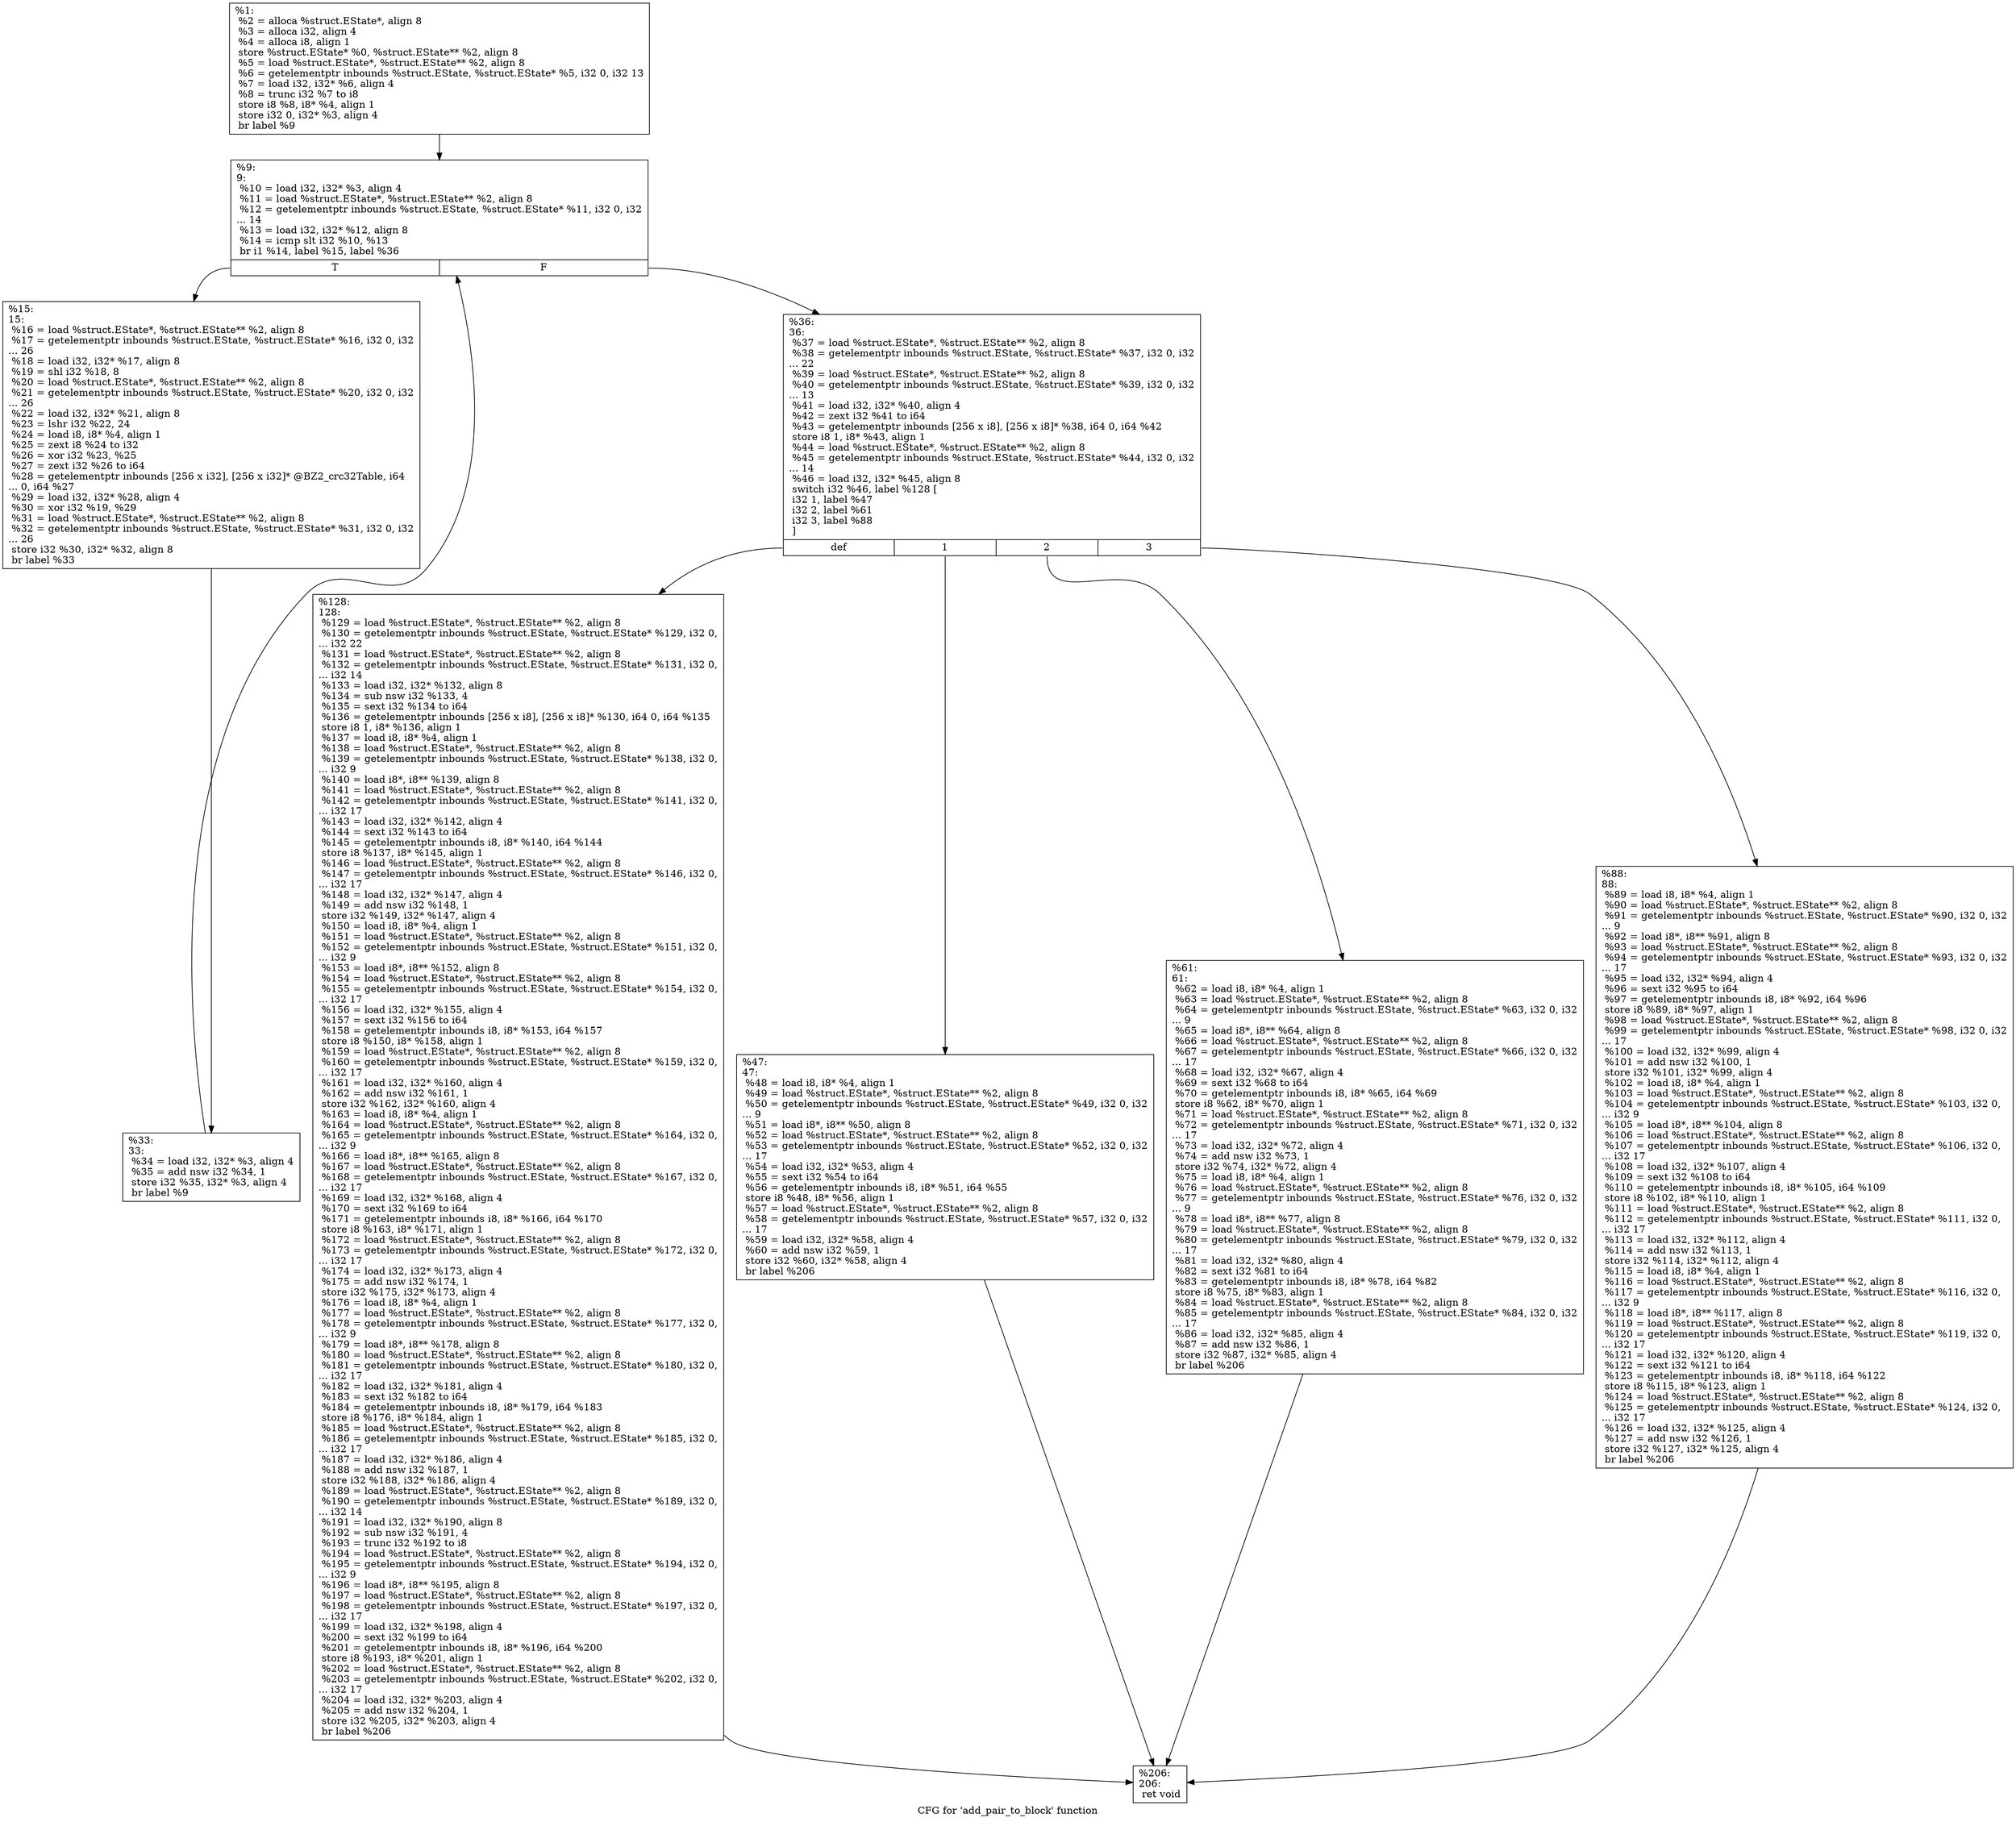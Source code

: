 digraph "CFG for 'add_pair_to_block' function" {
	label="CFG for 'add_pair_to_block' function";

	Node0x127bcc0 [shape=record,label="{%1:\l  %2 = alloca %struct.EState*, align 8\l  %3 = alloca i32, align 4\l  %4 = alloca i8, align 1\l  store %struct.EState* %0, %struct.EState** %2, align 8\l  %5 = load %struct.EState*, %struct.EState** %2, align 8\l  %6 = getelementptr inbounds %struct.EState, %struct.EState* %5, i32 0, i32 13\l  %7 = load i32, i32* %6, align 4\l  %8 = trunc i32 %7 to i8\l  store i8 %8, i8* %4, align 1\l  store i32 0, i32* %3, align 4\l  br label %9\l}"];
	Node0x127bcc0 -> Node0x127bdd0;
	Node0x127bdd0 [shape=record,label="{%9:\l9:                                                \l  %10 = load i32, i32* %3, align 4\l  %11 = load %struct.EState*, %struct.EState** %2, align 8\l  %12 = getelementptr inbounds %struct.EState, %struct.EState* %11, i32 0, i32\l... 14\l  %13 = load i32, i32* %12, align 8\l  %14 = icmp slt i32 %10, %13\l  br i1 %14, label %15, label %36\l|{<s0>T|<s1>F}}"];
	Node0x127bdd0:s0 -> Node0x127c3f0;
	Node0x127bdd0:s1 -> Node0x127c440;
	Node0x127c3f0 [shape=record,label="{%15:\l15:                                               \l  %16 = load %struct.EState*, %struct.EState** %2, align 8\l  %17 = getelementptr inbounds %struct.EState, %struct.EState* %16, i32 0, i32\l... 26\l  %18 = load i32, i32* %17, align 8\l  %19 = shl i32 %18, 8\l  %20 = load %struct.EState*, %struct.EState** %2, align 8\l  %21 = getelementptr inbounds %struct.EState, %struct.EState* %20, i32 0, i32\l... 26\l  %22 = load i32, i32* %21, align 8\l  %23 = lshr i32 %22, 24\l  %24 = load i8, i8* %4, align 1\l  %25 = zext i8 %24 to i32\l  %26 = xor i32 %23, %25\l  %27 = zext i32 %26 to i64\l  %28 = getelementptr inbounds [256 x i32], [256 x i32]* @BZ2_crc32Table, i64\l... 0, i64 %27\l  %29 = load i32, i32* %28, align 4\l  %30 = xor i32 %19, %29\l  %31 = load %struct.EState*, %struct.EState** %2, align 8\l  %32 = getelementptr inbounds %struct.EState, %struct.EState* %31, i32 0, i32\l... 26\l  store i32 %30, i32* %32, align 8\l  br label %33\l}"];
	Node0x127c3f0 -> Node0x127e640;
	Node0x127e640 [shape=record,label="{%33:\l33:                                               \l  %34 = load i32, i32* %3, align 4\l  %35 = add nsw i32 %34, 1\l  store i32 %35, i32* %3, align 4\l  br label %9\l}"];
	Node0x127e640 -> Node0x127bdd0;
	Node0x127c440 [shape=record,label="{%36:\l36:                                               \l  %37 = load %struct.EState*, %struct.EState** %2, align 8\l  %38 = getelementptr inbounds %struct.EState, %struct.EState* %37, i32 0, i32\l... 22\l  %39 = load %struct.EState*, %struct.EState** %2, align 8\l  %40 = getelementptr inbounds %struct.EState, %struct.EState* %39, i32 0, i32\l... 13\l  %41 = load i32, i32* %40, align 4\l  %42 = zext i32 %41 to i64\l  %43 = getelementptr inbounds [256 x i8], [256 x i8]* %38, i64 0, i64 %42\l  store i8 1, i8* %43, align 1\l  %44 = load %struct.EState*, %struct.EState** %2, align 8\l  %45 = getelementptr inbounds %struct.EState, %struct.EState* %44, i32 0, i32\l... 14\l  %46 = load i32, i32* %45, align 8\l  switch i32 %46, label %128 [\l    i32 1, label %47\l    i32 2, label %61\l    i32 3, label %88\l  ]\l|{<s0>def|<s1>1|<s2>2|<s3>3}}"];
	Node0x127c440:s0 -> Node0x127ede0;
	Node0x127c440:s1 -> Node0x127ee30;
	Node0x127c440:s2 -> Node0x127ee80;
	Node0x127c440:s3 -> Node0x127eed0;
	Node0x127ee30 [shape=record,label="{%47:\l47:                                               \l  %48 = load i8, i8* %4, align 1\l  %49 = load %struct.EState*, %struct.EState** %2, align 8\l  %50 = getelementptr inbounds %struct.EState, %struct.EState* %49, i32 0, i32\l... 9\l  %51 = load i8*, i8** %50, align 8\l  %52 = load %struct.EState*, %struct.EState** %2, align 8\l  %53 = getelementptr inbounds %struct.EState, %struct.EState* %52, i32 0, i32\l... 17\l  %54 = load i32, i32* %53, align 4\l  %55 = sext i32 %54 to i64\l  %56 = getelementptr inbounds i8, i8* %51, i64 %55\l  store i8 %48, i8* %56, align 1\l  %57 = load %struct.EState*, %struct.EState** %2, align 8\l  %58 = getelementptr inbounds %struct.EState, %struct.EState* %57, i32 0, i32\l... 17\l  %59 = load i32, i32* %58, align 4\l  %60 = add nsw i32 %59, 1\l  store i32 %60, i32* %58, align 4\l  br label %206\l}"];
	Node0x127ee30 -> Node0x127f710;
	Node0x127ee80 [shape=record,label="{%61:\l61:                                               \l  %62 = load i8, i8* %4, align 1\l  %63 = load %struct.EState*, %struct.EState** %2, align 8\l  %64 = getelementptr inbounds %struct.EState, %struct.EState* %63, i32 0, i32\l... 9\l  %65 = load i8*, i8** %64, align 8\l  %66 = load %struct.EState*, %struct.EState** %2, align 8\l  %67 = getelementptr inbounds %struct.EState, %struct.EState* %66, i32 0, i32\l... 17\l  %68 = load i32, i32* %67, align 4\l  %69 = sext i32 %68 to i64\l  %70 = getelementptr inbounds i8, i8* %65, i64 %69\l  store i8 %62, i8* %70, align 1\l  %71 = load %struct.EState*, %struct.EState** %2, align 8\l  %72 = getelementptr inbounds %struct.EState, %struct.EState* %71, i32 0, i32\l... 17\l  %73 = load i32, i32* %72, align 4\l  %74 = add nsw i32 %73, 1\l  store i32 %74, i32* %72, align 4\l  %75 = load i8, i8* %4, align 1\l  %76 = load %struct.EState*, %struct.EState** %2, align 8\l  %77 = getelementptr inbounds %struct.EState, %struct.EState* %76, i32 0, i32\l... 9\l  %78 = load i8*, i8** %77, align 8\l  %79 = load %struct.EState*, %struct.EState** %2, align 8\l  %80 = getelementptr inbounds %struct.EState, %struct.EState* %79, i32 0, i32\l... 17\l  %81 = load i32, i32* %80, align 4\l  %82 = sext i32 %81 to i64\l  %83 = getelementptr inbounds i8, i8* %78, i64 %82\l  store i8 %75, i8* %83, align 1\l  %84 = load %struct.EState*, %struct.EState** %2, align 8\l  %85 = getelementptr inbounds %struct.EState, %struct.EState* %84, i32 0, i32\l... 17\l  %86 = load i32, i32* %85, align 4\l  %87 = add nsw i32 %86, 1\l  store i32 %87, i32* %85, align 4\l  br label %206\l}"];
	Node0x127ee80 -> Node0x127f710;
	Node0x127eed0 [shape=record,label="{%88:\l88:                                               \l  %89 = load i8, i8* %4, align 1\l  %90 = load %struct.EState*, %struct.EState** %2, align 8\l  %91 = getelementptr inbounds %struct.EState, %struct.EState* %90, i32 0, i32\l... 9\l  %92 = load i8*, i8** %91, align 8\l  %93 = load %struct.EState*, %struct.EState** %2, align 8\l  %94 = getelementptr inbounds %struct.EState, %struct.EState* %93, i32 0, i32\l... 17\l  %95 = load i32, i32* %94, align 4\l  %96 = sext i32 %95 to i64\l  %97 = getelementptr inbounds i8, i8* %92, i64 %96\l  store i8 %89, i8* %97, align 1\l  %98 = load %struct.EState*, %struct.EState** %2, align 8\l  %99 = getelementptr inbounds %struct.EState, %struct.EState* %98, i32 0, i32\l... 17\l  %100 = load i32, i32* %99, align 4\l  %101 = add nsw i32 %100, 1\l  store i32 %101, i32* %99, align 4\l  %102 = load i8, i8* %4, align 1\l  %103 = load %struct.EState*, %struct.EState** %2, align 8\l  %104 = getelementptr inbounds %struct.EState, %struct.EState* %103, i32 0,\l... i32 9\l  %105 = load i8*, i8** %104, align 8\l  %106 = load %struct.EState*, %struct.EState** %2, align 8\l  %107 = getelementptr inbounds %struct.EState, %struct.EState* %106, i32 0,\l... i32 17\l  %108 = load i32, i32* %107, align 4\l  %109 = sext i32 %108 to i64\l  %110 = getelementptr inbounds i8, i8* %105, i64 %109\l  store i8 %102, i8* %110, align 1\l  %111 = load %struct.EState*, %struct.EState** %2, align 8\l  %112 = getelementptr inbounds %struct.EState, %struct.EState* %111, i32 0,\l... i32 17\l  %113 = load i32, i32* %112, align 4\l  %114 = add nsw i32 %113, 1\l  store i32 %114, i32* %112, align 4\l  %115 = load i8, i8* %4, align 1\l  %116 = load %struct.EState*, %struct.EState** %2, align 8\l  %117 = getelementptr inbounds %struct.EState, %struct.EState* %116, i32 0,\l... i32 9\l  %118 = load i8*, i8** %117, align 8\l  %119 = load %struct.EState*, %struct.EState** %2, align 8\l  %120 = getelementptr inbounds %struct.EState, %struct.EState* %119, i32 0,\l... i32 17\l  %121 = load i32, i32* %120, align 4\l  %122 = sext i32 %121 to i64\l  %123 = getelementptr inbounds i8, i8* %118, i64 %122\l  store i8 %115, i8* %123, align 1\l  %124 = load %struct.EState*, %struct.EState** %2, align 8\l  %125 = getelementptr inbounds %struct.EState, %struct.EState* %124, i32 0,\l... i32 17\l  %126 = load i32, i32* %125, align 4\l  %127 = add nsw i32 %126, 1\l  store i32 %127, i32* %125, align 4\l  br label %206\l}"];
	Node0x127eed0 -> Node0x127f710;
	Node0x127ede0 [shape=record,label="{%128:\l128:                                              \l  %129 = load %struct.EState*, %struct.EState** %2, align 8\l  %130 = getelementptr inbounds %struct.EState, %struct.EState* %129, i32 0,\l... i32 22\l  %131 = load %struct.EState*, %struct.EState** %2, align 8\l  %132 = getelementptr inbounds %struct.EState, %struct.EState* %131, i32 0,\l... i32 14\l  %133 = load i32, i32* %132, align 8\l  %134 = sub nsw i32 %133, 4\l  %135 = sext i32 %134 to i64\l  %136 = getelementptr inbounds [256 x i8], [256 x i8]* %130, i64 0, i64 %135\l  store i8 1, i8* %136, align 1\l  %137 = load i8, i8* %4, align 1\l  %138 = load %struct.EState*, %struct.EState** %2, align 8\l  %139 = getelementptr inbounds %struct.EState, %struct.EState* %138, i32 0,\l... i32 9\l  %140 = load i8*, i8** %139, align 8\l  %141 = load %struct.EState*, %struct.EState** %2, align 8\l  %142 = getelementptr inbounds %struct.EState, %struct.EState* %141, i32 0,\l... i32 17\l  %143 = load i32, i32* %142, align 4\l  %144 = sext i32 %143 to i64\l  %145 = getelementptr inbounds i8, i8* %140, i64 %144\l  store i8 %137, i8* %145, align 1\l  %146 = load %struct.EState*, %struct.EState** %2, align 8\l  %147 = getelementptr inbounds %struct.EState, %struct.EState* %146, i32 0,\l... i32 17\l  %148 = load i32, i32* %147, align 4\l  %149 = add nsw i32 %148, 1\l  store i32 %149, i32* %147, align 4\l  %150 = load i8, i8* %4, align 1\l  %151 = load %struct.EState*, %struct.EState** %2, align 8\l  %152 = getelementptr inbounds %struct.EState, %struct.EState* %151, i32 0,\l... i32 9\l  %153 = load i8*, i8** %152, align 8\l  %154 = load %struct.EState*, %struct.EState** %2, align 8\l  %155 = getelementptr inbounds %struct.EState, %struct.EState* %154, i32 0,\l... i32 17\l  %156 = load i32, i32* %155, align 4\l  %157 = sext i32 %156 to i64\l  %158 = getelementptr inbounds i8, i8* %153, i64 %157\l  store i8 %150, i8* %158, align 1\l  %159 = load %struct.EState*, %struct.EState** %2, align 8\l  %160 = getelementptr inbounds %struct.EState, %struct.EState* %159, i32 0,\l... i32 17\l  %161 = load i32, i32* %160, align 4\l  %162 = add nsw i32 %161, 1\l  store i32 %162, i32* %160, align 4\l  %163 = load i8, i8* %4, align 1\l  %164 = load %struct.EState*, %struct.EState** %2, align 8\l  %165 = getelementptr inbounds %struct.EState, %struct.EState* %164, i32 0,\l... i32 9\l  %166 = load i8*, i8** %165, align 8\l  %167 = load %struct.EState*, %struct.EState** %2, align 8\l  %168 = getelementptr inbounds %struct.EState, %struct.EState* %167, i32 0,\l... i32 17\l  %169 = load i32, i32* %168, align 4\l  %170 = sext i32 %169 to i64\l  %171 = getelementptr inbounds i8, i8* %166, i64 %170\l  store i8 %163, i8* %171, align 1\l  %172 = load %struct.EState*, %struct.EState** %2, align 8\l  %173 = getelementptr inbounds %struct.EState, %struct.EState* %172, i32 0,\l... i32 17\l  %174 = load i32, i32* %173, align 4\l  %175 = add nsw i32 %174, 1\l  store i32 %175, i32* %173, align 4\l  %176 = load i8, i8* %4, align 1\l  %177 = load %struct.EState*, %struct.EState** %2, align 8\l  %178 = getelementptr inbounds %struct.EState, %struct.EState* %177, i32 0,\l... i32 9\l  %179 = load i8*, i8** %178, align 8\l  %180 = load %struct.EState*, %struct.EState** %2, align 8\l  %181 = getelementptr inbounds %struct.EState, %struct.EState* %180, i32 0,\l... i32 17\l  %182 = load i32, i32* %181, align 4\l  %183 = sext i32 %182 to i64\l  %184 = getelementptr inbounds i8, i8* %179, i64 %183\l  store i8 %176, i8* %184, align 1\l  %185 = load %struct.EState*, %struct.EState** %2, align 8\l  %186 = getelementptr inbounds %struct.EState, %struct.EState* %185, i32 0,\l... i32 17\l  %187 = load i32, i32* %186, align 4\l  %188 = add nsw i32 %187, 1\l  store i32 %188, i32* %186, align 4\l  %189 = load %struct.EState*, %struct.EState** %2, align 8\l  %190 = getelementptr inbounds %struct.EState, %struct.EState* %189, i32 0,\l... i32 14\l  %191 = load i32, i32* %190, align 8\l  %192 = sub nsw i32 %191, 4\l  %193 = trunc i32 %192 to i8\l  %194 = load %struct.EState*, %struct.EState** %2, align 8\l  %195 = getelementptr inbounds %struct.EState, %struct.EState* %194, i32 0,\l... i32 9\l  %196 = load i8*, i8** %195, align 8\l  %197 = load %struct.EState*, %struct.EState** %2, align 8\l  %198 = getelementptr inbounds %struct.EState, %struct.EState* %197, i32 0,\l... i32 17\l  %199 = load i32, i32* %198, align 4\l  %200 = sext i32 %199 to i64\l  %201 = getelementptr inbounds i8, i8* %196, i64 %200\l  store i8 %193, i8* %201, align 1\l  %202 = load %struct.EState*, %struct.EState** %2, align 8\l  %203 = getelementptr inbounds %struct.EState, %struct.EState* %202, i32 0,\l... i32 17\l  %204 = load i32, i32* %203, align 4\l  %205 = add nsw i32 %204, 1\l  store i32 %205, i32* %203, align 4\l  br label %206\l}"];
	Node0x127ede0 -> Node0x127f710;
	Node0x127f710 [shape=record,label="{%206:\l206:                                              \l  ret void\l}"];
}
